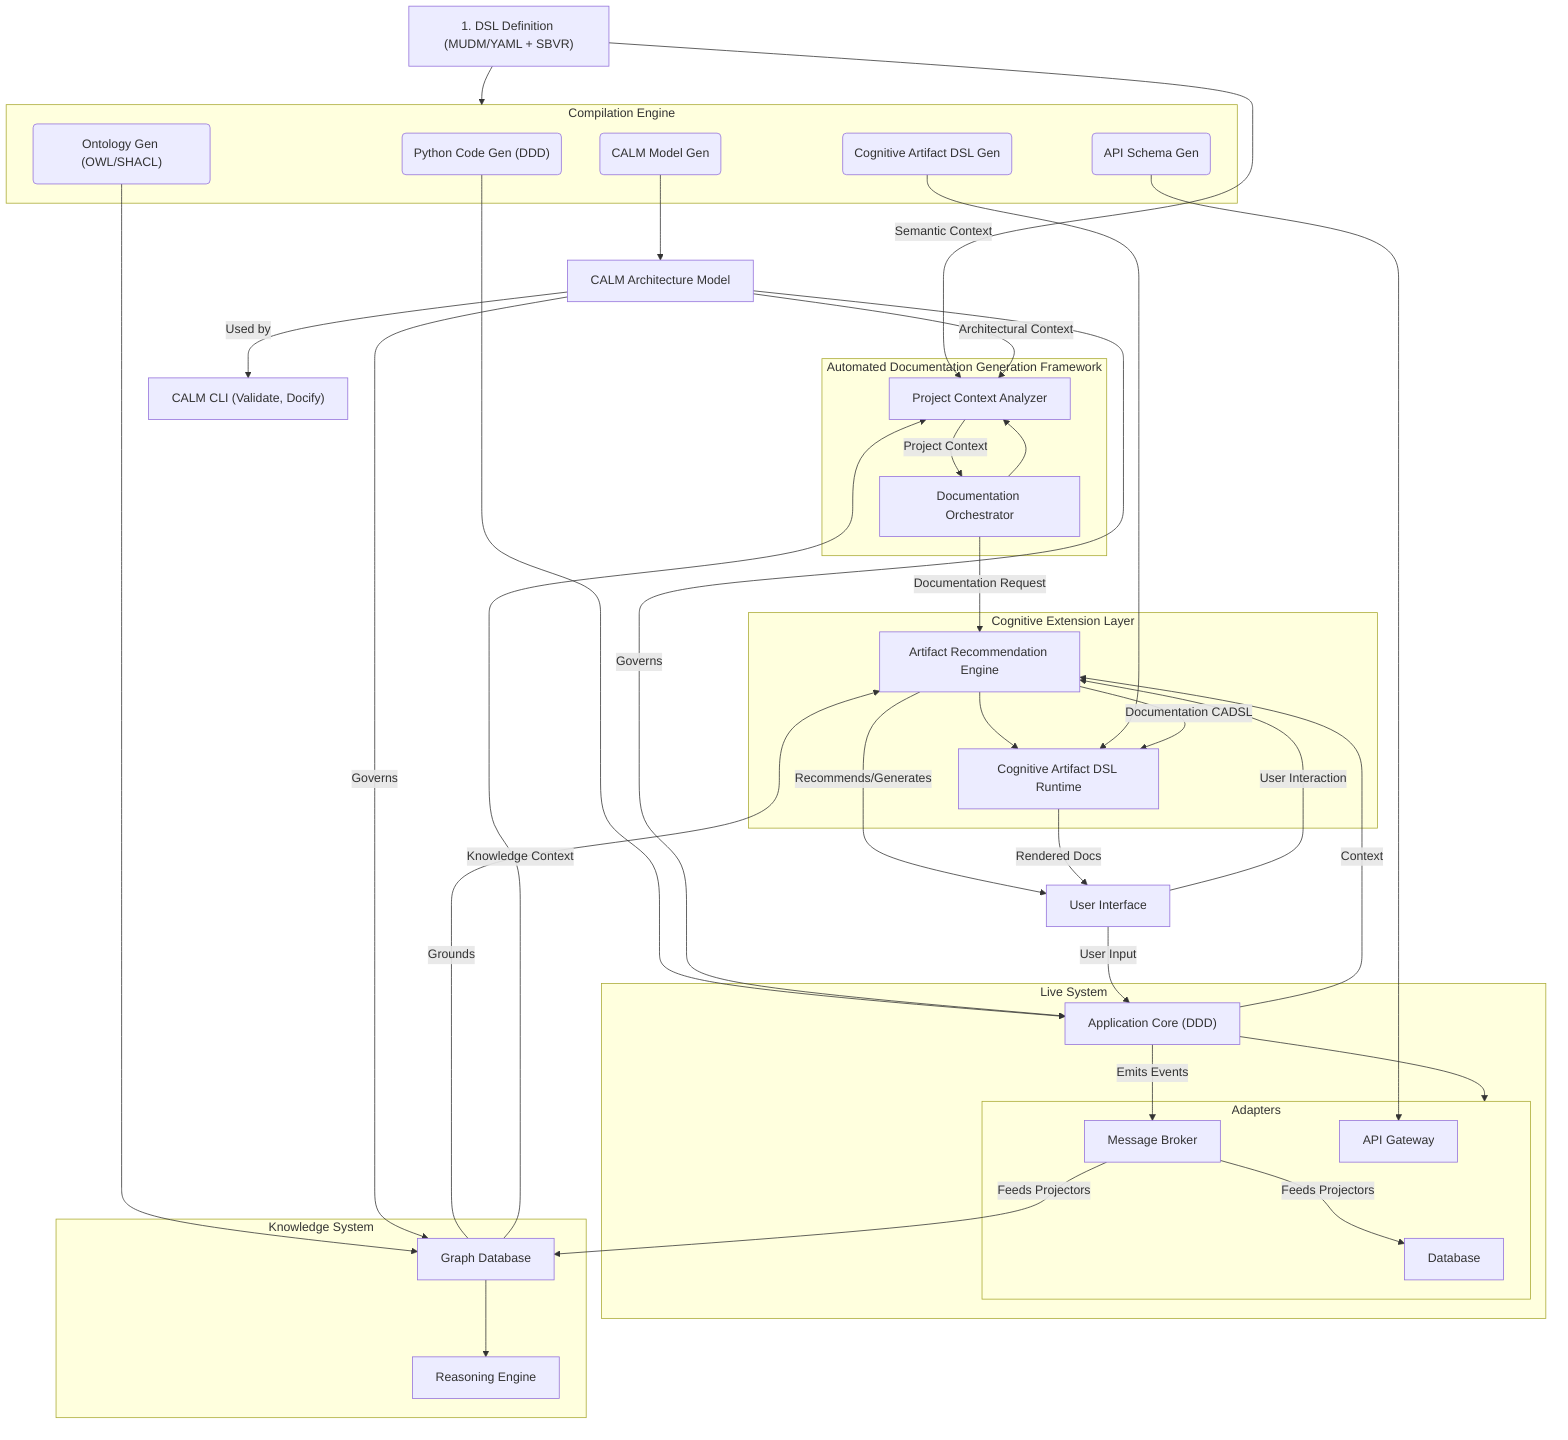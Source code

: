 graph TD
    DSL["1. DSL Definition (MUDM/YAML + SBVR)"]
    
    subgraph Generation_Engine["Compilation Engine"]
        direction LR
        G1("Python Code Gen (DDD)")
        G2("Ontology Gen (OWL/SHACL)")
        G3("API Schema Gen")
        G4("CALM Model Gen")
        G5("Cognitive Artifact DSL Gen")
    end

    subgraph Runtime_System["Live System"]
        direction TB
        App["Application Core (DDD)"]
        subgraph Adapters
            DB["Database"]
            Broker["Message Broker"]
            API["API Gateway"]
        end
        App --> Adapters
    end

    subgraph Knowledge_System["Knowledge System"]
        direction TB
        KG_DB["Graph Database"]
        Inference["Reasoning Engine"]
        KG_DB --> Inference
    end

    subgraph Cognitive_Extension_Layer["Cognitive Extension Layer"]
        ArtifactEngine["Artifact Recommendation Engine"]
        CADSL_Runtime["Cognitive Artifact DSL Runtime"]
        ArtifactEngine --> CADSL_Runtime
    end

    subgraph ADG_Framework["Automated Documentation Generation Framework"]
        DocOrchestrator["Documentation Orchestrator"]
        ProjectAnalyzer["Project Context Analyzer"]
        DocOrchestrator --> ProjectAnalyzer
    end

    CALM_Model["CALM Architecture Model"]
    CALM_CLI["CALM CLI (Validate, Docify)"]

    DSL --> Generation_Engine
    G1 --> App
    G2 --> KG_DB
    G3 --> API
    G4 --> CALM_Model
    G5 --> CADSL_Runtime

    App --"Emits Events"--> Broker
    Broker --"Feeds Projectors"--> KG_DB
    Broker --"Feeds Projectors"--> DB

    CALM_Model --"Governs"--> App
    CALM_Model --"Governs"--> KG_DB
    CALM_Model --"Used by"--> CALM_CLI

    KG_DB --"Grounds"--> ArtifactEngine
    App --"Context"--> ArtifactEngine
    ArtifactEngine --"Recommends/Generates"--> User_Interface[User Interface]
    User_Interface --"User Input"--> App
    User_Interface --"User Interaction"--> ArtifactEngine

    DSL --"Semantic Context"--> ProjectAnalyzer
    CALM_Model --"Architectural Context"--> ProjectAnalyzer
    KG_DB --"Knowledge Context"--> ProjectAnalyzer
    ProjectAnalyzer --"Project Context"--> DocOrchestrator
    DocOrchestrator --"Documentation Request"--> ArtifactEngine
    ArtifactEngine --"Documentation CADSL"--> CADSL_Runtime
    CADSL_Runtime --"Rendered Docs"--> User_Interface